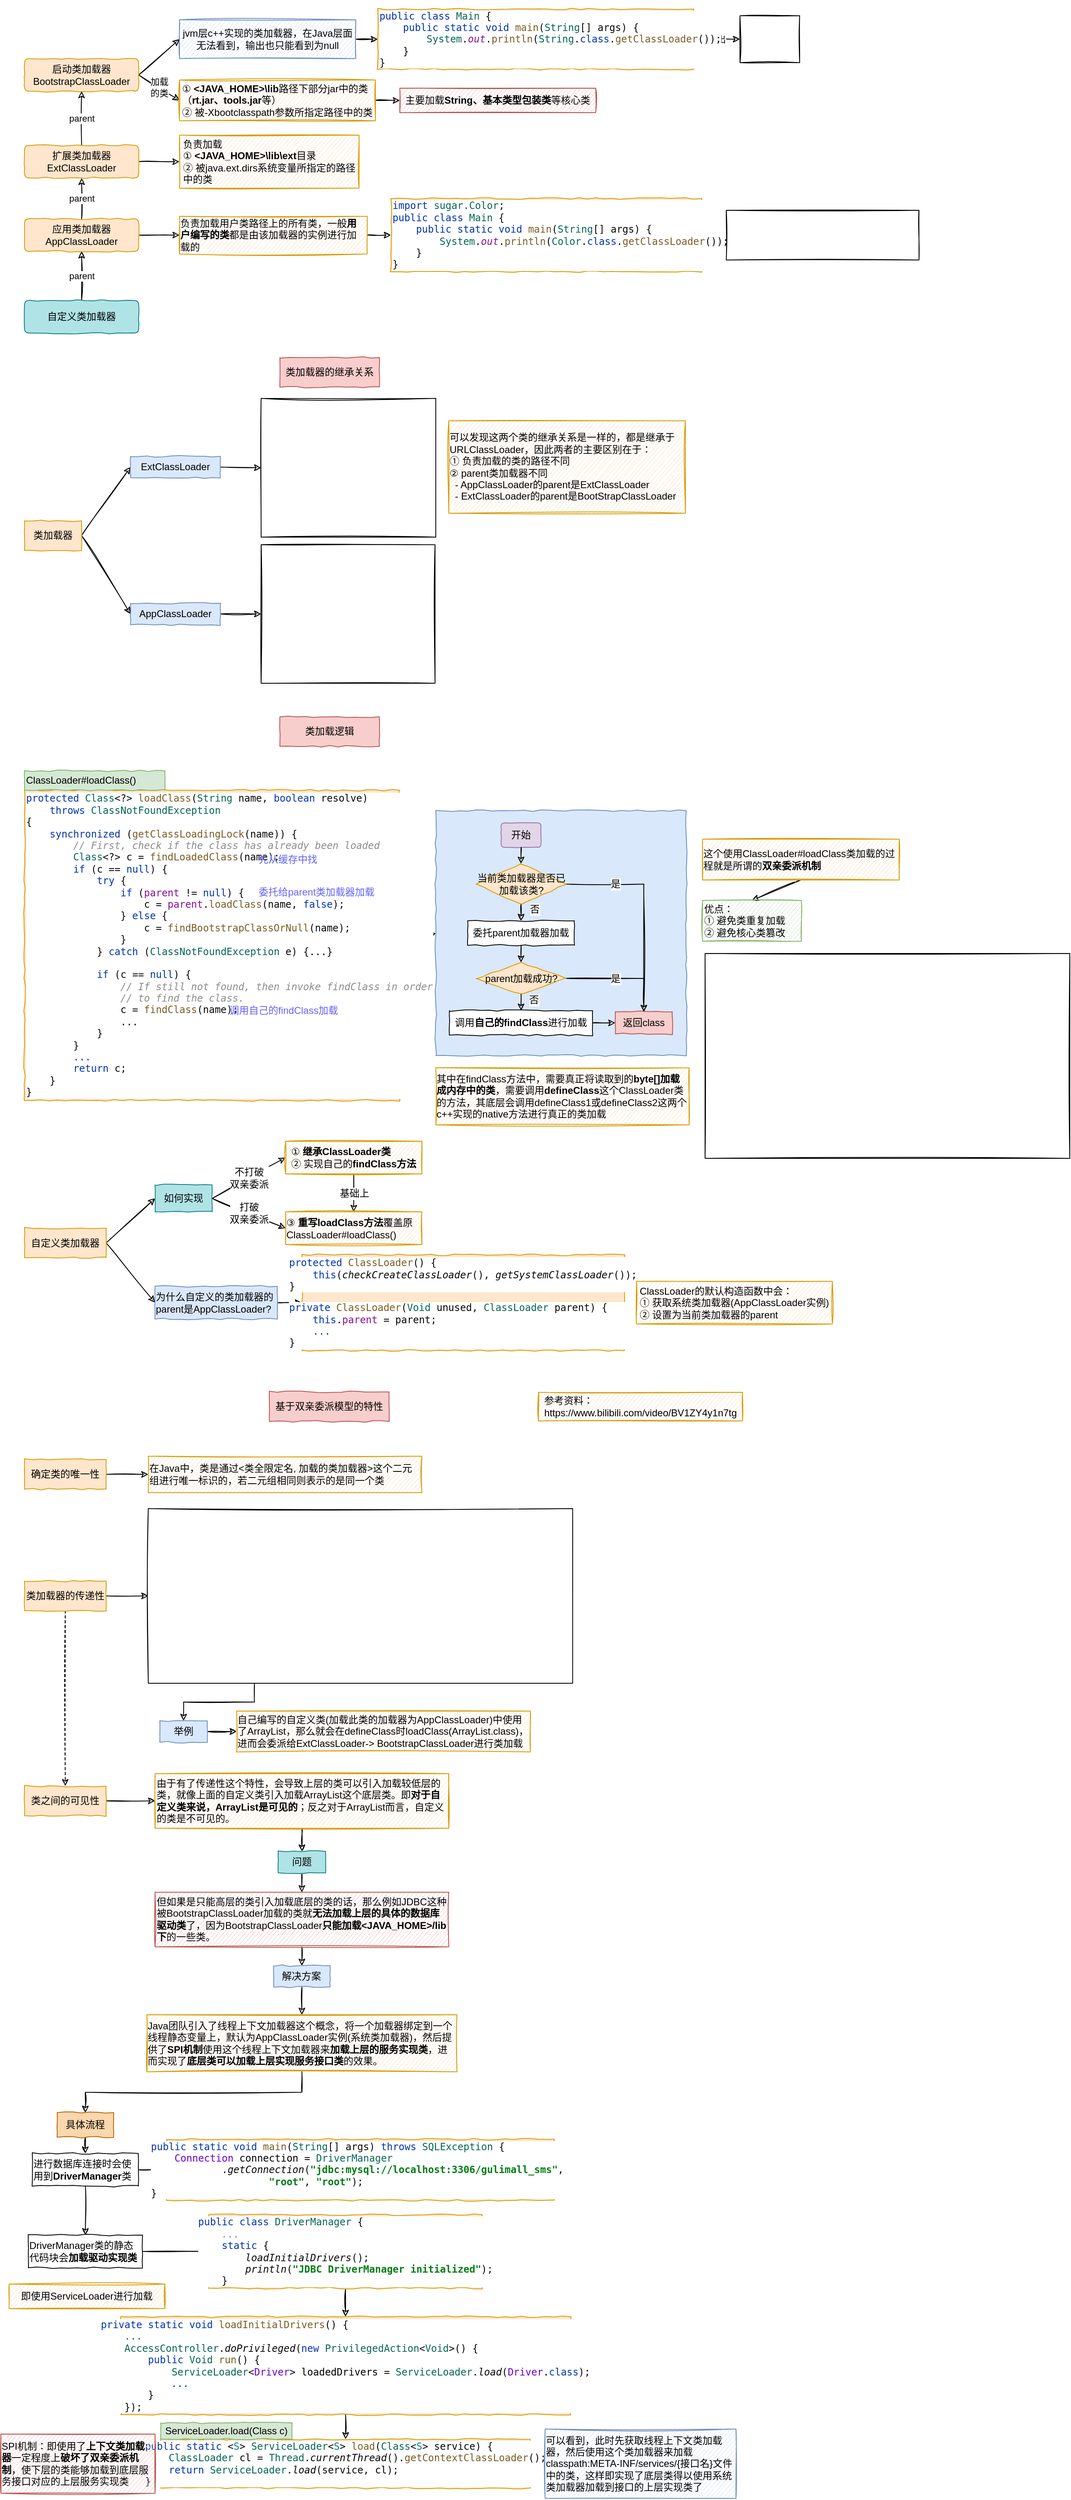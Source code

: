 <mxfile>
    <diagram id="ftux0FwmpLHw2KxXnDP0" name="第 1 页">
        <mxGraphModel dx="1125" dy="665" grid="1" gridSize="10" guides="1" tooltips="1" connect="1" arrows="1" fold="1" page="1" pageScale="1" pageWidth="827" pageHeight="1169" math="0" shadow="0">
            <root>
                <mxCell id="0"/>
                <mxCell id="1" parent="0"/>
                <mxCell id="12" style="edgeStyle=none;sketch=1;html=1;exitX=1;exitY=0.5;exitDx=0;exitDy=0;entryX=0;entryY=0.5;entryDx=0;entryDy=0;fontSize=11;" parent="1" source="2" target="11" edge="1">
                    <mxGeometry relative="1" as="geometry"/>
                </mxCell>
                <mxCell id="2" value="jvm层c++实现的类加载器，在Java层面无法看到，输出也只能看到为null" style="rounded=0;whiteSpace=wrap;html=1;fillColor=#dae8fc;strokeColor=#6c8ebf;comic=1;sketch=1;" parent="1" vertex="1">
                    <mxGeometry x="230" y="36.25" width="216" height="47.5" as="geometry"/>
                </mxCell>
                <mxCell id="10" style="edgeStyle=none;sketch=1;html=1;exitX=1;exitY=0.5;exitDx=0;exitDy=0;entryX=0;entryY=0.5;entryDx=0;entryDy=0;" parent="1" source="3" target="2" edge="1">
                    <mxGeometry relative="1" as="geometry"/>
                </mxCell>
                <mxCell id="16" value="加载&lt;br&gt;的类" style="edgeStyle=none;sketch=1;html=1;exitX=1;exitY=0.5;exitDx=0;exitDy=0;entryX=0;entryY=0.5;entryDx=0;entryDy=0;fontSize=11;" parent="1" source="3" target="15" edge="1">
                    <mxGeometry relative="1" as="geometry"/>
                </mxCell>
                <mxCell id="3" value="&lt;span&gt;启动类加载器&lt;br&gt;BootstrapClassLoader&lt;/span&gt;" style="rounded=1;whiteSpace=wrap;html=1;comic=1;fillColor=#ffe6cc;strokeColor=#d79b00;" parent="1" vertex="1">
                    <mxGeometry x="40" y="83.75" width="140" height="40" as="geometry"/>
                </mxCell>
                <mxCell id="7" value="parent" style="edgeStyle=none;sketch=1;html=1;exitX=0.5;exitY=0;exitDx=0;exitDy=0;entryX=0.5;entryY=1;entryDx=0;entryDy=0;" parent="1" source="4" target="3" edge="1">
                    <mxGeometry relative="1" as="geometry"/>
                </mxCell>
                <mxCell id="20" style="edgeStyle=none;sketch=1;html=1;exitX=1;exitY=0.5;exitDx=0;exitDy=0;entryX=0;entryY=0.5;entryDx=0;entryDy=0;fontSize=11;" parent="1" source="4" target="19" edge="1">
                    <mxGeometry relative="1" as="geometry"/>
                </mxCell>
                <mxCell id="4" value="&lt;span&gt;扩展类加载器&lt;br&gt;ExtClassLoader&lt;/span&gt;" style="rounded=1;whiteSpace=wrap;html=1;comic=1;fillColor=#ffe6cc;strokeColor=#d79b00;" parent="1" vertex="1">
                    <mxGeometry x="40" y="190" width="140" height="40" as="geometry"/>
                </mxCell>
                <mxCell id="6" value="parent" style="edgeStyle=none;html=1;exitX=0.5;exitY=0;exitDx=0;exitDy=0;entryX=0.5;entryY=1;entryDx=0;entryDy=0;sketch=1;" parent="1" source="5" target="4" edge="1">
                    <mxGeometry relative="1" as="geometry"/>
                </mxCell>
                <mxCell id="22" style="edgeStyle=none;sketch=1;html=1;exitX=1;exitY=0.5;exitDx=0;exitDy=0;entryX=0;entryY=0.5;entryDx=0;entryDy=0;fontSize=11;" parent="1" source="5" target="21" edge="1">
                    <mxGeometry relative="1" as="geometry"/>
                </mxCell>
                <mxCell id="5" value="&lt;span&gt;应用类加载器&lt;br&gt;AppClassLoader&lt;/span&gt;" style="rounded=1;whiteSpace=wrap;html=1;comic=1;fillColor=#ffe6cc;strokeColor=#d79b00;" parent="1" vertex="1">
                    <mxGeometry x="40" y="280" width="140" height="40" as="geometry"/>
                </mxCell>
                <mxCell id="9" value="parent" style="edgeStyle=none;sketch=1;html=1;exitX=0.5;exitY=0;exitDx=0;exitDy=0;entryX=0.5;entryY=1;entryDx=0;entryDy=0;" parent="1" source="8" target="5" edge="1">
                    <mxGeometry relative="1" as="geometry"/>
                </mxCell>
                <mxCell id="8" value="自定义类加载器" style="rounded=1;whiteSpace=wrap;html=1;comic=1;fillColor=#b0e3e6;strokeColor=#0e8088;" parent="1" vertex="1">
                    <mxGeometry x="40" y="380" width="140" height="40" as="geometry"/>
                </mxCell>
                <mxCell id="14" value="输出" style="edgeStyle=none;sketch=1;html=1;exitX=1;exitY=0.5;exitDx=0;exitDy=0;entryX=0;entryY=0.5;entryDx=0;entryDy=0;fontSize=11;" parent="1" source="11" target="13" edge="1">
                    <mxGeometry relative="1" as="geometry"/>
                </mxCell>
                <mxCell id="11" value="&lt;pre style=&quot;background-color: rgb(255 , 255 , 255) ; color: rgb(8 , 8 , 8) ; font-family: &amp;#34;consolas&amp;#34; , monospace&quot;&gt;&lt;span style=&quot;color: #0033b3&quot;&gt;public class &lt;/span&gt;&lt;span style=&quot;color: #066555&quot;&gt;Main &lt;/span&gt;{&lt;br&gt;    &lt;span style=&quot;color: #0033b3&quot;&gt;public static void &lt;/span&gt;&lt;span style=&quot;color: #795e26&quot;&gt;main&lt;/span&gt;(&lt;span style=&quot;color: #066555&quot;&gt;String&lt;/span&gt;[] args) {&lt;br&gt;        &lt;span style=&quot;color: #066555&quot;&gt;System&lt;/span&gt;.&lt;span style=&quot;color: #871094 ; font-style: italic&quot;&gt;out&lt;/span&gt;.&lt;span style=&quot;color: #795e26&quot;&gt;println&lt;/span&gt;(&lt;span style=&quot;color: #066555&quot;&gt;String&lt;/span&gt;.&lt;span style=&quot;color: #0033b3&quot;&gt;class&lt;/span&gt;.&lt;span style=&quot;color: #795e26&quot;&gt;getClassLoader&lt;/span&gt;());&lt;br&gt;    }&lt;br&gt;}&lt;/pre&gt;" style="rounded=0;whiteSpace=wrap;html=1;fillColor=#ffe6cc;strokeColor=#d79b00;comic=1;sketch=0;align=left;" parent="1" vertex="1">
                    <mxGeometry x="473" y="23.13" width="387" height="73.75" as="geometry"/>
                </mxCell>
                <mxCell id="13" value="" style="shape=image;imageAspect=0;aspect=fixed;verticalLabelPosition=bottom;verticalAlign=top;comic=1;sketch=1;fontSize=11;image=https://codereaper-image-bed.oss-cn-shenzhen.aliyuncs.com/img/image-20220821231137941.png;imageBorder=default;" parent="1" vertex="1">
                    <mxGeometry x="916.83" y="31.28" width="73.17" height="57.44" as="geometry"/>
                </mxCell>
                <mxCell id="18" style="edgeStyle=none;sketch=1;html=1;exitX=1;exitY=0.5;exitDx=0;exitDy=0;entryX=0;entryY=0.5;entryDx=0;entryDy=0;fontSize=11;" parent="1" source="15" target="17" edge="1">
                    <mxGeometry relative="1" as="geometry"/>
                </mxCell>
                <mxCell id="15" value="&lt;div style=&quot;text-align: left&quot;&gt;①&amp;nbsp;&lt;b&gt;&amp;lt;JAVA_HOME&amp;gt;\lib&lt;/b&gt;路径下部分jar中的类&lt;/div&gt;&lt;div style=&quot;text-align: left&quot;&gt;（&lt;b&gt;rt.jar、tools.jar&lt;/b&gt;等）&lt;/div&gt;&lt;div style=&quot;text-align: left&quot;&gt;&lt;span&gt;②&amp;nbsp;&lt;/span&gt;&lt;span&gt;被-Xbootclasspath参数所指定路径中的类&lt;/span&gt;&lt;/div&gt;" style="rounded=0;whiteSpace=wrap;html=1;fillColor=#ffe6cc;strokeColor=#d79b00;comic=1;sketch=1;" parent="1" vertex="1">
                    <mxGeometry x="230" y="110" width="240" height="50" as="geometry"/>
                </mxCell>
                <mxCell id="17" value="&lt;div style=&quot;text-align: left&quot;&gt;主要加载&lt;b&gt;String、基本类型包装类&lt;/b&gt;等核心类&lt;/div&gt;" style="rounded=0;whiteSpace=wrap;html=1;fillColor=#f8cecc;strokeColor=#b85450;comic=1;sketch=1;" parent="1" vertex="1">
                    <mxGeometry x="500" y="120" width="240" height="30" as="geometry"/>
                </mxCell>
                <mxCell id="19" value="&lt;div style=&quot;text-align: left&quot;&gt;负责加载&lt;/div&gt;&lt;div style=&quot;text-align: left&quot;&gt;①&amp;nbsp;&lt;b&gt;&amp;lt;JAVA_HOME&amp;gt;\lib\ext&lt;/b&gt;目录&lt;/div&gt;&lt;div style=&quot;text-align: left&quot;&gt;②&amp;nbsp;被java.ext.dirs系统变量所指定的路径&lt;/div&gt;&lt;div style=&quot;text-align: left&quot;&gt;中的类&lt;/div&gt;" style="rounded=0;whiteSpace=wrap;html=1;fillColor=#ffe6cc;strokeColor=#d79b00;comic=1;sketch=1;" parent="1" vertex="1">
                    <mxGeometry x="230" y="177.5" width="220" height="65" as="geometry"/>
                </mxCell>
                <mxCell id="24" style="edgeStyle=none;sketch=1;html=1;exitX=1;exitY=0.5;exitDx=0;exitDy=0;entryX=0;entryY=0.5;entryDx=0;entryDy=0;fontSize=11;" parent="1" source="21" target="23" edge="1">
                    <mxGeometry relative="1" as="geometry"/>
                </mxCell>
                <mxCell id="21" value="&lt;div style=&quot;text-align: left&quot;&gt;负责加载用户类路径上的所有类，一般&lt;b&gt;用户编写的类&lt;/b&gt;都是由该加载器的实例进行加载的&lt;/div&gt;" style="rounded=0;whiteSpace=wrap;html=1;fillColor=#ffe6cc;strokeColor=#d79b00;comic=1;sketch=1;" parent="1" vertex="1">
                    <mxGeometry x="230" y="276.88" width="230" height="46.25" as="geometry"/>
                </mxCell>
                <mxCell id="26" style="edgeStyle=none;sketch=1;html=1;exitX=1;exitY=0.5;exitDx=0;exitDy=0;entryX=0;entryY=0.5;entryDx=0;entryDy=0;fontSize=11;" parent="1" source="23" target="25" edge="1">
                    <mxGeometry relative="1" as="geometry"/>
                </mxCell>
                <mxCell id="23" value="&lt;pre style=&quot;background-color: rgb(255 , 255 , 255) ; color: rgb(8 , 8 , 8) ; font-family: &amp;#34;consolas&amp;#34; , monospace&quot;&gt;&lt;pre style=&quot;font-family: &amp;#34;consolas&amp;#34; , monospace&quot;&gt;&lt;span style=&quot;color: #0033b3&quot;&gt;import &lt;/span&gt;&lt;span style=&quot;color: #066555&quot;&gt;sugar.Color&lt;/span&gt;;&lt;br&gt;&lt;span style=&quot;color: #0033b3&quot;&gt;public class &lt;/span&gt;&lt;span style=&quot;color: #066555&quot;&gt;Main &lt;/span&gt;{&lt;br&gt;    &lt;span style=&quot;color: #0033b3&quot;&gt;public static void &lt;/span&gt;&lt;span style=&quot;color: #795e26&quot;&gt;main&lt;/span&gt;(&lt;span style=&quot;color: #066555&quot;&gt;String&lt;/span&gt;[] args) {&lt;br&gt;        &lt;span style=&quot;color: #066555&quot;&gt;System&lt;/span&gt;.&lt;span style=&quot;color: #871094 ; font-style: italic&quot;&gt;out&lt;/span&gt;.&lt;span style=&quot;color: #795e26&quot;&gt;println&lt;/span&gt;(&lt;span style=&quot;color: #066555&quot;&gt;Color&lt;/span&gt;.&lt;span style=&quot;color: #0033b3&quot;&gt;class&lt;/span&gt;.&lt;span style=&quot;color: #795e26&quot;&gt;getClassLoader&lt;/span&gt;());&lt;br&gt;    }&lt;br&gt;}&lt;/pre&gt;&lt;/pre&gt;" style="rounded=0;whiteSpace=wrap;html=1;fillColor=#ffe6cc;strokeColor=#d79b00;comic=1;sketch=0;align=left;" parent="1" vertex="1">
                    <mxGeometry x="489" y="255.07" width="381" height="89.88" as="geometry"/>
                </mxCell>
                <mxCell id="25" value="" style="shape=image;imageAspect=0;aspect=fixed;verticalLabelPosition=bottom;verticalAlign=top;comic=1;sketch=1;fontSize=11;image=https://codereaper-image-bed.oss-cn-shenzhen.aliyuncs.com/img/image-20220821232010542.png;imageBorder=default;" parent="1" vertex="1">
                    <mxGeometry x="900" y="269.57" width="236.22" height="60.88" as="geometry"/>
                </mxCell>
                <mxCell id="27" value="&lt;div style=&quot;text-align: left&quot;&gt;类加载器的继承关系&lt;/div&gt;" style="rounded=0;whiteSpace=wrap;html=1;fillColor=#f8cecc;strokeColor=#b85450;comic=1;sketch=0;" parent="1" vertex="1">
                    <mxGeometry x="353" y="450" width="122" height="36.25" as="geometry"/>
                </mxCell>
                <mxCell id="30" style="edgeStyle=none;sketch=1;html=1;exitX=1;exitY=0.5;exitDx=0;exitDy=0;entryX=0;entryY=0.5;entryDx=0;entryDy=0;fontSize=11;" parent="1" source="28" target="29" edge="1">
                    <mxGeometry relative="1" as="geometry"/>
                </mxCell>
                <mxCell id="34" style="edgeStyle=none;sketch=1;html=1;exitX=1;exitY=0.5;exitDx=0;exitDy=0;entryX=0;entryY=0.5;entryDx=0;entryDy=0;fontSize=11;" parent="1" source="28" target="33" edge="1">
                    <mxGeometry relative="1" as="geometry"/>
                </mxCell>
                <mxCell id="28" value="&lt;div style=&quot;text-align: left&quot;&gt;类加载器&lt;/div&gt;" style="rounded=0;whiteSpace=wrap;html=1;fillColor=#ffe6cc;strokeColor=#d79b00;comic=1;sketch=0;" parent="1" vertex="1">
                    <mxGeometry x="40" y="650" width="70" height="36.25" as="geometry"/>
                </mxCell>
                <mxCell id="32" style="edgeStyle=none;sketch=1;html=1;exitX=1;exitY=0.5;exitDx=0;exitDy=0;entryX=0;entryY=0.5;entryDx=0;entryDy=0;fontSize=11;" parent="1" source="29" target="31" edge="1">
                    <mxGeometry relative="1" as="geometry"/>
                </mxCell>
                <mxCell id="29" value="&lt;div style=&quot;text-align: left&quot;&gt;&lt;span style=&quot;text-align: center&quot;&gt;ExtClassLoader&lt;/span&gt;&lt;br&gt;&lt;/div&gt;" style="rounded=0;whiteSpace=wrap;html=1;fillColor=#dae8fc;strokeColor=#6c8ebf;comic=1;sketch=0;" parent="1" vertex="1">
                    <mxGeometry x="170" y="571" width="110" height="26.25" as="geometry"/>
                </mxCell>
                <mxCell id="31" value="" style="shape=image;imageAspect=0;aspect=fixed;verticalLabelPosition=bottom;verticalAlign=top;comic=1;sketch=1;fontSize=11;image=https://codereaper-image-bed.oss-cn-shenzhen.aliyuncs.com/img/image-20220821232405616.png;imageBorder=default;" parent="1" vertex="1">
                    <mxGeometry x="330" y="500" width="214.04" height="170" as="geometry"/>
                </mxCell>
                <mxCell id="36" style="edgeStyle=none;sketch=1;html=1;exitX=1;exitY=0.5;exitDx=0;exitDy=0;entryX=0;entryY=0.5;entryDx=0;entryDy=0;fontSize=11;" parent="1" source="33" target="35" edge="1">
                    <mxGeometry relative="1" as="geometry"/>
                </mxCell>
                <mxCell id="33" value="&lt;div style=&quot;text-align: left&quot;&gt;&lt;span style=&quot;text-align: center&quot;&gt;AppClassLoader&lt;/span&gt;&lt;br&gt;&lt;/div&gt;" style="rounded=0;whiteSpace=wrap;html=1;fillColor=#dae8fc;strokeColor=#6c8ebf;comic=1;sketch=0;" parent="1" vertex="1">
                    <mxGeometry x="170" y="751.01" width="110" height="26.25" as="geometry"/>
                </mxCell>
                <mxCell id="35" value="" style="shape=image;imageAspect=0;aspect=fixed;verticalLabelPosition=bottom;verticalAlign=top;comic=1;sketch=1;fontSize=11;image=https://codereaper-image-bed.oss-cn-shenzhen.aliyuncs.com/img/image-20220821232452790.png;imageBorder=default;" parent="1" vertex="1">
                    <mxGeometry x="330" y="679.28" width="213.15" height="169.72" as="geometry"/>
                </mxCell>
                <mxCell id="37" value="&lt;div style=&quot;text-align: left&quot;&gt;可以发现这两个类的继承关系是一样的，都是继承于URLClassLoader，因此两者的主要区别在于：&lt;/div&gt;&lt;div style=&quot;text-align: left&quot;&gt;① 负责加载的类的路径不同&lt;/div&gt;&lt;div style=&quot;text-align: left&quot;&gt;② parent类加载器不同&lt;/div&gt;&lt;div style=&quot;text-align: left&quot;&gt;&amp;nbsp; - AppClassLoader的parent是ExtClassLoader&lt;/div&gt;&lt;div style=&quot;text-align: left&quot;&gt;&amp;nbsp; - ExtClassLoader的parent是BootStrapClassLoader&lt;/div&gt;" style="rounded=0;whiteSpace=wrap;html=1;fillColor=#ffe6cc;strokeColor=#d79b00;comic=1;sketch=1;" parent="1" vertex="1">
                    <mxGeometry x="560" y="527.5" width="290" height="113.25" as="geometry"/>
                </mxCell>
                <mxCell id="38" value="&lt;div style=&quot;text-align: left&quot;&gt;类加载逻辑&lt;/div&gt;" style="rounded=0;whiteSpace=wrap;html=1;fillColor=#f8cecc;strokeColor=#b85450;comic=1;sketch=0;" parent="1" vertex="1">
                    <mxGeometry x="353" y="890" width="122" height="36.25" as="geometry"/>
                </mxCell>
                <mxCell id="59" style="rounded=0;sketch=1;html=1;exitX=1;exitY=0.5;exitDx=0;exitDy=0;entryX=0;entryY=0.5;entryDx=0;entryDy=0;fontSize=12;" parent="1" source="39" target="44" edge="1">
                    <mxGeometry relative="1" as="geometry"/>
                </mxCell>
                <mxCell id="39" value="&lt;pre style=&quot;background-color: rgb(255 , 255 , 255) ; font-family: &amp;#34;consolas&amp;#34; , monospace&quot;&gt;&lt;pre style=&quot;font-family: &amp;#34;consolas&amp;#34; , monospace&quot;&gt;&lt;span style=&quot;color: rgb(0 , 51 , 179)&quot;&gt;protected &lt;/span&gt;&lt;span style=&quot;color: rgb(6 , 101 , 85)&quot;&gt;Class&lt;/span&gt;&lt;font color=&quot;#080808&quot; style=&quot;font-size: 12px&quot;&gt;&amp;lt;?&amp;gt; &lt;/font&gt;&lt;span style=&quot;color: rgb(121 , 94 , 38)&quot;&gt;loadClass&lt;/span&gt;&lt;font color=&quot;#080808&quot; style=&quot;font-size: 12px&quot;&gt;(&lt;/font&gt;&lt;span style=&quot;color: rgb(6 , 101 , 85)&quot;&gt;String &lt;/span&gt;&lt;font color=&quot;#080808&quot; style=&quot;font-size: 12px&quot;&gt;name, &lt;/font&gt;&lt;span style=&quot;color: rgb(0 , 51 , 179)&quot;&gt;boolean &lt;/span&gt;&lt;font color=&quot;#080808&quot; style=&quot;font-size: 12px&quot;&gt;resolve)&lt;br&gt;    &lt;/font&gt;&lt;span style=&quot;color: rgb(0 , 51 , 179)&quot;&gt;throws &lt;/span&gt;&lt;span style=&quot;color: rgb(6 , 101 , 85)&quot;&gt;ClassNotFoundException&lt;br&gt;&lt;/span&gt;&lt;font color=&quot;#080808&quot; style=&quot;font-size: 12px&quot;&gt;{&lt;br&gt;    &lt;/font&gt;&lt;span style=&quot;color: rgb(0 , 51 , 179)&quot;&gt;synchronized &lt;/span&gt;&lt;font color=&quot;#080808&quot; style=&quot;font-size: 12px&quot;&gt;(&lt;/font&gt;&lt;span style=&quot;color: rgb(121 , 94 , 38)&quot;&gt;getClassLoadingLock&lt;/span&gt;&lt;font color=&quot;#080808&quot; style=&quot;font-size: 12px&quot;&gt;(name)) {&lt;br&gt;        &lt;/font&gt;&lt;span style=&quot;color: rgb(140 , 140 , 140) ; font-style: italic&quot;&gt;// First, check if the class has already been loaded&lt;br&gt;&lt;/span&gt;&lt;span style=&quot;color: rgb(140 , 140 , 140) ; font-style: italic&quot;&gt;        &lt;/span&gt;&lt;span style=&quot;color: rgb(6 , 101 , 85)&quot;&gt;Class&lt;/span&gt;&lt;font color=&quot;#080808&quot; style=&quot;font-size: 12px&quot;&gt;&amp;lt;?&amp;gt; c = &lt;/font&gt;&lt;span style=&quot;color: rgb(121 , 94 , 38)&quot;&gt;findLoadedClass&lt;/span&gt;&lt;font color=&quot;#080808&quot; style=&quot;font-size: 12px&quot;&gt;(name);&lt;br&gt;        &lt;/font&gt;&lt;span style=&quot;color: rgb(0 , 51 , 179)&quot;&gt;if &lt;/span&gt;&lt;font color=&quot;#080808&quot; style=&quot;font-size: 12px&quot;&gt;(c == &lt;/font&gt;&lt;span style=&quot;color: rgb(0 , 51 , 179)&quot;&gt;null&lt;/span&gt;&lt;font color=&quot;#080808&quot; style=&quot;font-size: 12px&quot;&gt;) {&lt;br&gt;            &lt;/font&gt;&lt;span style=&quot;color: rgb(0 , 51 , 179)&quot;&gt;try &lt;/span&gt;&lt;font color=&quot;#080808&quot; style=&quot;font-size: 12px&quot;&gt;{&lt;br&gt;                &lt;/font&gt;&lt;span style=&quot;color: rgb(0 , 51 , 179)&quot;&gt;if &lt;/span&gt;&lt;font color=&quot;#080808&quot; style=&quot;font-size: 12px&quot;&gt;(&lt;/font&gt;&lt;span style=&quot;color: rgb(135 , 16 , 148)&quot;&gt;parent &lt;/span&gt;&lt;font color=&quot;#080808&quot; style=&quot;font-size: 12px&quot;&gt;!= &lt;/font&gt;&lt;span style=&quot;color: rgb(0 , 51 , 179)&quot;&gt;null&lt;/span&gt;&lt;font color=&quot;#080808&quot; style=&quot;font-size: 12px&quot;&gt;) {&lt;br&gt;                    c = &lt;/font&gt;&lt;span style=&quot;color: rgb(135 , 16 , 148)&quot;&gt;parent&lt;/span&gt;&lt;font color=&quot;#080808&quot; style=&quot;font-size: 12px&quot;&gt;.&lt;/font&gt;&lt;span style=&quot;color: rgb(121 , 94 , 38)&quot;&gt;loadClass&lt;/span&gt;&lt;font color=&quot;#080808&quot; style=&quot;font-size: 12px&quot;&gt;(name, &lt;/font&gt;&lt;span style=&quot;color: rgb(0 , 51 , 179)&quot;&gt;false&lt;/span&gt;&lt;font color=&quot;#080808&quot; style=&quot;font-size: 12px&quot;&gt;);&lt;br&gt;                } &lt;/font&gt;&lt;span style=&quot;color: rgb(0 , 51 , 179)&quot;&gt;else &lt;/span&gt;&lt;font color=&quot;#080808&quot; style=&quot;font-size: 12px&quot;&gt;{&lt;br&gt;                    c = &lt;/font&gt;&lt;span style=&quot;color: rgb(121 , 94 , 38)&quot;&gt;findBootstrapClassOrNull&lt;/span&gt;&lt;font color=&quot;#080808&quot; style=&quot;font-size: 12px&quot;&gt;(name);&lt;br&gt;                }&lt;br&gt;            } &lt;/font&gt;&lt;span style=&quot;color: rgb(0 , 51 , 179)&quot;&gt;catch &lt;/span&gt;&lt;font color=&quot;#080808&quot; style=&quot;font-size: 12px&quot;&gt;(&lt;/font&gt;&lt;span style=&quot;color: rgb(6 , 101 , 85)&quot;&gt;ClassNotFoundException &lt;/span&gt;&lt;font color=&quot;#080808&quot; style=&quot;font-size: 12px&quot;&gt;e) {...}&lt;br&gt;&lt;br&gt;            &lt;/font&gt;&lt;span style=&quot;color: rgb(0 , 51 , 179)&quot;&gt;if &lt;/span&gt;&lt;font color=&quot;#080808&quot; style=&quot;font-size: 12px&quot;&gt;(c == &lt;/font&gt;&lt;span style=&quot;color: rgb(0 , 51 , 179)&quot;&gt;null&lt;/span&gt;&lt;font color=&quot;#080808&quot; style=&quot;font-size: 12px&quot;&gt;) {&lt;br&gt;                &lt;/font&gt;&lt;span style=&quot;color: rgb(140 , 140 , 140) ; font-style: italic&quot;&gt;// If still not found, then invoke findClass in order&lt;br&gt;&lt;/span&gt;&lt;span style=&quot;color: rgb(140 , 140 , 140) ; font-style: italic&quot;&gt;                // to find the class.&lt;/span&gt;&lt;font color=&quot;#080808&quot; style=&quot;font-size: 12px&quot;&gt;&lt;br&gt;                c = &lt;/font&gt;&lt;span style=&quot;color: rgb(121 , 94 , 38)&quot;&gt;findClass&lt;/span&gt;&lt;font color=&quot;#080808&quot; style=&quot;font-size: 12px&quot;&gt;(name);&lt;br&gt;                ...&lt;br&gt;            }&lt;br&gt;        }&lt;br&gt;        &lt;/font&gt;&lt;font color=&quot;#0033b3&quot; style=&quot;font-size: 12px&quot;&gt;...&lt;/font&gt;&lt;font color=&quot;#080808&quot; style=&quot;font-size: 12px&quot;&gt;&lt;br&gt;        &lt;/font&gt;&lt;span style=&quot;color: rgb(0 , 51 , 179)&quot;&gt;return &lt;/span&gt;&lt;font color=&quot;#080808&quot; style=&quot;font-size: 12px&quot;&gt;c;&lt;br&gt;    }&lt;br&gt;}&lt;/font&gt;&lt;/pre&gt;&lt;/pre&gt;" style="rounded=0;whiteSpace=wrap;html=1;fillColor=#ffe6cc;strokeColor=#d79b00;comic=1;sketch=0;align=left;" parent="1" vertex="1">
                    <mxGeometry x="40" y="980" width="460" height="380" as="geometry"/>
                </mxCell>
                <mxCell id="40" value="ClassLoader#loadClass()" style="rounded=0;whiteSpace=wrap;html=1;fillColor=#d5e8d4;strokeColor=#82b366;comic=1;sketch=0;align=left;" parent="1" vertex="1">
                    <mxGeometry x="40" y="956.25" width="172" height="23.75" as="geometry"/>
                </mxCell>
                <mxCell id="41" value="&lt;font color=&quot;#6262fc&quot; style=&quot;font-size: 12px&quot;&gt;先从缓存中找&lt;/font&gt;" style="rounded=0;whiteSpace=wrap;html=1;fillColor=none;strokeColor=none;comic=1;align=left;sketch=1;" parent="1" vertex="1">
                    <mxGeometry x="324.57" y="1055" width="90" height="20" as="geometry"/>
                </mxCell>
                <mxCell id="42" value="&lt;font color=&quot;#6262fc&quot; style=&quot;font-size: 12px&quot;&gt;委托给parent类加载器加载&lt;/font&gt;" style="rounded=0;whiteSpace=wrap;html=1;fillColor=none;strokeColor=none;comic=1;align=left;sketch=1;" parent="1" vertex="1">
                    <mxGeometry x="324.57" y="1090" width="150" height="30" as="geometry"/>
                </mxCell>
                <mxCell id="43" value="&lt;font color=&quot;#6262fc&quot; style=&quot;font-size: 12px&quot;&gt;调用自己的findClass加载&lt;/font&gt;" style="rounded=0;whiteSpace=wrap;html=1;fillColor=none;strokeColor=none;comic=1;align=left;sketch=1;" parent="1" vertex="1">
                    <mxGeometry x="289.38" y="1240" width="140" height="20" as="geometry"/>
                </mxCell>
                <mxCell id="58" value="" style="group" parent="1" vertex="1" connectable="0">
                    <mxGeometry x="544.04" y="1005" width="307" height="300" as="geometry"/>
                </mxCell>
                <mxCell id="44" value="&lt;div style=&quot;text-align: left&quot;&gt;&lt;br&gt;&lt;/div&gt;" style="rounded=0;whiteSpace=wrap;html=1;fillColor=#dae8fc;strokeColor=#6c8ebf;comic=1;sketch=0;" parent="58" vertex="1">
                    <mxGeometry width="307" height="300" as="geometry"/>
                </mxCell>
                <mxCell id="45" value="&lt;div style=&quot;text-align: left&quot;&gt;返回class&lt;/div&gt;" style="rounded=0;whiteSpace=wrap;html=1;comic=1;sketch=0;fillColor=#f8cecc;strokeColor=#b85450;" parent="58" vertex="1">
                    <mxGeometry x="220" y="246.5" width="70" height="27" as="geometry"/>
                </mxCell>
                <mxCell id="46" value="开始" style="rounded=1;whiteSpace=wrap;html=1;comic=1;fillColor=#e1d5e7;strokeColor=#9673a6;" parent="58" vertex="1">
                    <mxGeometry x="80" y="15" width="49" height="30" as="geometry"/>
                </mxCell>
                <mxCell id="49" value="是" style="edgeStyle=orthogonalEdgeStyle;sketch=1;html=1;exitX=1;exitY=0.5;exitDx=0;exitDy=0;entryX=0.5;entryY=0;entryDx=0;entryDy=0;fontSize=12;rounded=0;" parent="58" source="47" target="45" edge="1">
                    <mxGeometry x="-0.52" relative="1" as="geometry">
                        <mxPoint as="offset"/>
                    </mxGeometry>
                </mxCell>
                <mxCell id="47" value="&lt;font style=&quot;font-size: 12px&quot;&gt;当前类加载器是否已加载该类?&lt;/font&gt;" style="rhombus;whiteSpace=wrap;html=1;comic=1;sketch=0;fontSize=11;fillColor=#ffe6cc;strokeColor=#d79b00;" parent="58" vertex="1">
                    <mxGeometry x="49.5" y="65" width="110" height="50" as="geometry"/>
                </mxCell>
                <mxCell id="48" style="edgeStyle=none;sketch=1;html=1;exitX=0.5;exitY=1;exitDx=0;exitDy=0;entryX=0.5;entryY=0;entryDx=0;entryDy=0;fontSize=12;" parent="58" source="46" target="47" edge="1">
                    <mxGeometry relative="1" as="geometry"/>
                </mxCell>
                <mxCell id="50" value="&lt;div style=&quot;text-align: left&quot;&gt;委托parent加载器加载&lt;/div&gt;" style="rounded=0;whiteSpace=wrap;html=1;comic=1;sketch=0;" parent="58" vertex="1">
                    <mxGeometry x="39.13" y="135" width="130.75" height="30" as="geometry"/>
                </mxCell>
                <mxCell id="51" value="否" style="edgeStyle=none;sketch=1;html=1;exitX=0.5;exitY=1;exitDx=0;exitDy=0;entryX=0.5;entryY=0;entryDx=0;entryDy=0;fontSize=12;" parent="58" source="47" target="50" edge="1">
                    <mxGeometry x="-0.334" y="16" relative="1" as="geometry">
                        <mxPoint as="offset"/>
                    </mxGeometry>
                </mxCell>
                <mxCell id="54" value="是" style="edgeStyle=orthogonalEdgeStyle;sketch=1;html=1;exitX=1;exitY=0.5;exitDx=0;exitDy=0;entryX=0.5;entryY=0;entryDx=0;entryDy=0;fontSize=12;rounded=0;" parent="58" source="52" target="45" edge="1">
                    <mxGeometry x="-0.114" relative="1" as="geometry">
                        <mxPoint as="offset"/>
                    </mxGeometry>
                </mxCell>
                <mxCell id="52" value="&lt;font style=&quot;font-size: 12px&quot;&gt;parent加载成功?&lt;/font&gt;" style="rhombus;whiteSpace=wrap;html=1;comic=1;sketch=0;fontSize=11;fillColor=#ffe6cc;strokeColor=#d79b00;" parent="58" vertex="1">
                    <mxGeometry x="49.5" y="186" width="110" height="39" as="geometry"/>
                </mxCell>
                <mxCell id="53" style="edgeStyle=none;sketch=1;html=1;exitX=0.5;exitY=1;exitDx=0;exitDy=0;entryX=0.5;entryY=0;entryDx=0;entryDy=0;fontSize=12;" parent="58" source="50" target="52" edge="1">
                    <mxGeometry relative="1" as="geometry"/>
                </mxCell>
                <mxCell id="57" style="edgeStyle=none;sketch=1;html=1;exitX=1;exitY=0.5;exitDx=0;exitDy=0;entryX=0;entryY=0.5;entryDx=0;entryDy=0;fontSize=12;" parent="58" source="55" target="45" edge="1">
                    <mxGeometry relative="1" as="geometry"/>
                </mxCell>
                <mxCell id="55" value="&lt;div style=&quot;text-align: left&quot;&gt;调用&lt;b&gt;自己的findClass&lt;/b&gt;进行加载&lt;/div&gt;" style="rounded=0;whiteSpace=wrap;html=1;comic=1;sketch=0;" parent="58" vertex="1">
                    <mxGeometry x="16.76" y="245" width="175.49" height="30" as="geometry"/>
                </mxCell>
                <mxCell id="56" value="否" style="edgeStyle=none;sketch=1;html=1;exitX=0.5;exitY=1;exitDx=0;exitDy=0;entryX=0.5;entryY=0;entryDx=0;entryDy=0;fontSize=12;" parent="58" source="52" target="55" edge="1">
                    <mxGeometry x="-0.304" y="15" relative="1" as="geometry">
                        <mxPoint as="offset"/>
                    </mxGeometry>
                </mxCell>
                <mxCell id="60" value="&lt;div style=&quot;text-align: left&quot;&gt;其中在findClass方法中，需要真正将读取到的&lt;b&gt;byte[]加载成内存中的类&lt;/b&gt;，需要调用&lt;b&gt;defineClass&lt;/b&gt;这个ClassLoader类的方法，其底层会调用defineClass1或defineClass2这两个c++实现的native方法进行真正的类加载&lt;/div&gt;" style="rounded=0;whiteSpace=wrap;html=1;fillColor=#ffe6cc;strokeColor=#d79b00;comic=1;sketch=1;" parent="1" vertex="1">
                    <mxGeometry x="544.04" y="1320" width="310.5" height="70" as="geometry"/>
                </mxCell>
                <mxCell id="63" style="edgeStyle=none;rounded=0;sketch=1;html=1;exitX=0.5;exitY=1;exitDx=0;exitDy=0;entryX=0.5;entryY=0;entryDx=0;entryDy=0;fontSize=12;" parent="1" source="61" target="62" edge="1">
                    <mxGeometry relative="1" as="geometry"/>
                </mxCell>
                <mxCell id="61" value="&lt;div style=&quot;text-align: left&quot;&gt;这个使用ClassLoader#loadClass类加载的过程就是所谓的&lt;b&gt;双亲委派机制&lt;/b&gt;&lt;/div&gt;" style="rounded=0;whiteSpace=wrap;html=1;fillColor=#ffe6cc;strokeColor=#d79b00;comic=1;sketch=1;" parent="1" vertex="1">
                    <mxGeometry x="871.04" y="1040" width="241" height="50" as="geometry"/>
                </mxCell>
                <mxCell id="62" value="&lt;div&gt;优点：&lt;/div&gt;&lt;div&gt;①&amp;nbsp;避免类重复加载&lt;/div&gt;&lt;div&gt;②&amp;nbsp;避免核心类篡改&lt;/div&gt;" style="rounded=0;whiteSpace=wrap;html=1;fillColor=#d5e8d4;strokeColor=#82b366;comic=1;sketch=1;align=left;" parent="1" vertex="1">
                    <mxGeometry x="871.04" y="1115" width="121" height="50" as="geometry"/>
                </mxCell>
                <mxCell id="66" style="edgeStyle=none;rounded=0;sketch=1;html=1;exitX=1;exitY=0.5;exitDx=0;exitDy=0;entryX=0;entryY=0.5;entryDx=0;entryDy=0;fontSize=12;" parent="1" source="64" target="65" edge="1">
                    <mxGeometry relative="1" as="geometry"/>
                </mxCell>
                <mxCell id="73" style="edgeStyle=none;rounded=0;sketch=1;html=1;exitX=1;exitY=0.5;exitDx=0;exitDy=0;entryX=0;entryY=0.5;entryDx=0;entryDy=0;fontSize=12;" parent="1" source="64" target="72" edge="1">
                    <mxGeometry relative="1" as="geometry"/>
                </mxCell>
                <mxCell id="64" value="&lt;div style=&quot;text-align: left&quot;&gt;自定义类加载器&lt;/div&gt;" style="rounded=0;whiteSpace=wrap;html=1;fillColor=#ffe6cc;strokeColor=#d79b00;comic=1;sketch=0;" parent="1" vertex="1">
                    <mxGeometry x="40" y="1516.51" width="100" height="36.25" as="geometry"/>
                </mxCell>
                <mxCell id="68" value="不打破&lt;br&gt;双亲委派" style="edgeStyle=none;rounded=0;sketch=1;html=1;exitX=1;exitY=0.5;exitDx=0;exitDy=0;entryX=0;entryY=0.5;entryDx=0;entryDy=0;fontSize=12;" parent="1" source="65" target="67" edge="1">
                    <mxGeometry relative="1" as="geometry"/>
                </mxCell>
                <mxCell id="70" value="打破&lt;br&gt;双亲委派" style="edgeStyle=none;rounded=0;sketch=1;html=1;exitX=1;exitY=0.5;exitDx=0;exitDy=0;entryX=0;entryY=0.5;entryDx=0;entryDy=0;fontSize=12;" parent="1" source="65" target="69" edge="1">
                    <mxGeometry relative="1" as="geometry"/>
                </mxCell>
                <mxCell id="65" value="&lt;div style=&quot;text-align: left&quot;&gt;如何实现&lt;/div&gt;" style="rounded=0;whiteSpace=wrap;html=1;fillColor=#b0e3e6;strokeColor=#0e8088;comic=1;sketch=0;" parent="1" vertex="1">
                    <mxGeometry x="200" y="1463.51" width="70" height="33" as="geometry"/>
                </mxCell>
                <mxCell id="71" value="基础上" style="edgeStyle=none;rounded=0;sketch=1;html=1;exitX=0.5;exitY=1;exitDx=0;exitDy=0;entryX=0.5;entryY=0;entryDx=0;entryDy=0;fontSize=12;" parent="1" source="67" target="69" edge="1">
                    <mxGeometry relative="1" as="geometry"/>
                </mxCell>
                <mxCell id="67" value="&lt;div style=&quot;text-align: left&quot;&gt;①&amp;nbsp;&lt;b&gt;继承ClassLoader类&lt;/b&gt;&lt;/div&gt;&lt;div style=&quot;text-align: left&quot;&gt;② 实现自己的&lt;b&gt;findClass方法&lt;/b&gt;&lt;/div&gt;" style="rounded=0;whiteSpace=wrap;html=1;fillColor=#ffe6cc;strokeColor=#d79b00;comic=1;sketch=1;" parent="1" vertex="1">
                    <mxGeometry x="360" y="1410" width="167" height="40" as="geometry"/>
                </mxCell>
                <mxCell id="69" value="&lt;div style=&quot;text-align: left&quot;&gt;③ &lt;b&gt;重写loadClass方法&lt;/b&gt;覆盖原ClassLoader#loadClass()&lt;/div&gt;" style="rounded=0;whiteSpace=wrap;html=1;fillColor=#ffe6cc;strokeColor=#d79b00;comic=1;sketch=1;" parent="1" vertex="1">
                    <mxGeometry x="360" y="1496.51" width="167" height="40" as="geometry"/>
                </mxCell>
                <mxCell id="75" style="edgeStyle=none;rounded=0;sketch=1;html=1;exitX=1;exitY=0.5;exitDx=0;exitDy=0;entryX=0;entryY=0.5;entryDx=0;entryDy=0;fontSize=11;" parent="1" source="72" target="74" edge="1">
                    <mxGeometry relative="1" as="geometry"/>
                </mxCell>
                <mxCell id="72" value="&lt;div style=&quot;text-align: left&quot;&gt;为什么自定义的类加载器的parent是AppClassLoader?&lt;/div&gt;" style="rounded=0;whiteSpace=wrap;html=1;fillColor=#dae8fc;strokeColor=#6c8ebf;comic=1;sketch=0;" parent="1" vertex="1">
                    <mxGeometry x="200" y="1587.76" width="150" height="40" as="geometry"/>
                </mxCell>
                <mxCell id="74" value="&lt;div style=&quot;text-align: left&quot;&gt;&lt;pre style=&quot;background-color: rgb(255 , 255 , 255) ; color: rgb(8 , 8 , 8) ; font-family: &amp;#34;consolas&amp;#34; , monospace&quot;&gt;&lt;span style=&quot;color: #0033b3&quot;&gt;protected &lt;/span&gt;&lt;span style=&quot;color: #795e26&quot;&gt;ClassLoader&lt;/span&gt;() {&lt;br&gt;    &lt;span style=&quot;color: #0033b3&quot;&gt;this&lt;/span&gt;(&lt;span style=&quot;font-style: italic&quot;&gt;checkCreateClassLoader&lt;/span&gt;(), &lt;span style=&quot;font-style: italic&quot;&gt;getSystemClassLoader&lt;/span&gt;());&lt;br&gt;}&lt;/pre&gt;&lt;pre style=&quot;background-color: rgb(255 , 255 , 255) ; font-family: &amp;#34;consolas&amp;#34; , monospace&quot;&gt;&lt;pre style=&quot;font-family: &amp;#34;consolas&amp;#34; , monospace&quot;&gt;&lt;span style=&quot;color: rgb(0 , 51 , 179)&quot;&gt;private &lt;/span&gt;&lt;span style=&quot;color: rgb(121 , 94 , 38)&quot;&gt;ClassLoader&lt;/span&gt;&lt;font color=&quot;#080808&quot; style=&quot;font-size: 12px&quot;&gt;(&lt;/font&gt;&lt;span style=&quot;color: rgb(6 , 101 , 85)&quot;&gt;Void &lt;/span&gt;&lt;font color=&quot;#080808&quot; style=&quot;font-size: 12px&quot;&gt;unused, &lt;/font&gt;&lt;span style=&quot;color: rgb(6 , 101 , 85)&quot;&gt;ClassLoader &lt;/span&gt;&lt;font color=&quot;#080808&quot; style=&quot;font-size: 12px&quot;&gt;parent) {&lt;br&gt;    &lt;/font&gt;&lt;span style=&quot;color: rgb(0 , 51 , 179)&quot;&gt;this&lt;/span&gt;&lt;font color=&quot;#080808&quot; style=&quot;font-size: 12px&quot;&gt;.&lt;/font&gt;&lt;span style=&quot;color: rgb(135 , 16 , 148)&quot;&gt;parent &lt;/span&gt;&lt;font color=&quot;#080808&quot; style=&quot;font-size: 12px&quot;&gt;= parent;&lt;br&gt;    &lt;/font&gt;&lt;font color=&quot;#0033b3&quot; style=&quot;font-size: 12px&quot;&gt;...&lt;/font&gt;&lt;font color=&quot;#080808&quot; style=&quot;font-size: 12px&quot;&gt;&lt;br&gt;}&lt;/font&gt;&lt;/pre&gt;&lt;/pre&gt;&lt;/div&gt;" style="rounded=0;whiteSpace=wrap;html=1;fillColor=#ffe6cc;strokeColor=#d79b00;comic=1;sketch=0;" parent="1" vertex="1">
                    <mxGeometry x="380" y="1549.14" width="395" height="117.24" as="geometry"/>
                </mxCell>
                <mxCell id="76" value="&lt;div style=&quot;text-align: left&quot;&gt;ClassLoader的默认构造函数中会：&lt;/div&gt;&lt;div style=&quot;text-align: left&quot;&gt;① 获取系统类加载器(AppClassLoader实例)&lt;/div&gt;&lt;div style=&quot;text-align: left&quot;&gt;② 设置为当前类加载器的parent&lt;/div&gt;" style="rounded=0;whiteSpace=wrap;html=1;fillColor=#ffe6cc;strokeColor=#d79b00;comic=1;sketch=1;" parent="1" vertex="1">
                    <mxGeometry x="790" y="1581.64" width="240" height="52.24" as="geometry"/>
                </mxCell>
                <mxCell id="77" value="" style="shape=image;imageAspect=0;aspect=fixed;verticalLabelPosition=bottom;verticalAlign=top;comic=1;sketch=1;fontSize=11;image=https://codereaper-image-bed.oss-cn-shenzhen.aliyuncs.com/img/image-20220822000442906.png;imageBorder=default;" parent="1" vertex="1">
                    <mxGeometry x="874.04" y="1180" width="447" height="251.01" as="geometry"/>
                </mxCell>
                <mxCell id="78" value="&lt;div style=&quot;text-align: left&quot;&gt;基于双亲委派模型的特性&lt;/div&gt;" style="rounded=0;whiteSpace=wrap;html=1;fillColor=#f8cecc;strokeColor=#b85450;comic=1;sketch=0;" parent="1" vertex="1">
                    <mxGeometry x="340" y="1717" width="147" height="36.25" as="geometry"/>
                </mxCell>
                <mxCell id="79" value="&lt;div style=&quot;text-align: left&quot;&gt;参考资料：&lt;/div&gt;&lt;div style=&quot;text-align: left&quot;&gt;https://www.bilibili.com/video/BV1ZY4y1n7tg&lt;/div&gt;" style="rounded=0;whiteSpace=wrap;html=1;fillColor=#ffe6cc;strokeColor=#d79b00;comic=1;sketch=1;" parent="1" vertex="1">
                    <mxGeometry x="670" y="1717.63" width="250" height="35" as="geometry"/>
                </mxCell>
                <mxCell id="82" style="edgeStyle=none;html=1;exitX=1;exitY=0.5;exitDx=0;exitDy=0;entryX=0;entryY=0.5;entryDx=0;entryDy=0;sketch=1;" parent="1" source="80" target="81" edge="1">
                    <mxGeometry relative="1" as="geometry"/>
                </mxCell>
                <mxCell id="80" value="&lt;div style=&quot;text-align: left&quot;&gt;确定类的唯一性&lt;/div&gt;" style="rounded=0;whiteSpace=wrap;html=1;fillColor=#ffe6cc;strokeColor=#d79b00;comic=1;sketch=0;" parent="1" vertex="1">
                    <mxGeometry x="40" y="1800" width="100" height="36.25" as="geometry"/>
                </mxCell>
                <mxCell id="81" value="&lt;div style=&quot;text-align: left&quot;&gt;在Java中，类是通过&amp;lt;类全限定名, 加载的类加载器&amp;gt;这个二元组进行唯一标识的，若二元组相同则表示的是同一个类&lt;/div&gt;" style="rounded=0;whiteSpace=wrap;html=1;fillColor=#ffe6cc;strokeColor=#d79b00;comic=1;sketch=1;" parent="1" vertex="1">
                    <mxGeometry x="191.75" y="1795.78" width="335.25" height="44.69" as="geometry"/>
                </mxCell>
                <mxCell id="85" style="edgeStyle=none;sketch=1;html=1;exitX=1;exitY=0.5;exitDx=0;exitDy=0;entryX=0;entryY=0.5;entryDx=0;entryDy=0;" parent="1" source="83" target="84" edge="1">
                    <mxGeometry relative="1" as="geometry"/>
                </mxCell>
                <mxCell id="91" style="edgeStyle=orthogonalEdgeStyle;rounded=0;sketch=1;html=1;exitX=0.5;exitY=1;exitDx=0;exitDy=0;entryX=0.5;entryY=0;entryDx=0;entryDy=0;dashed=1;" parent="1" source="83" target="90" edge="1">
                    <mxGeometry relative="1" as="geometry"/>
                </mxCell>
                <mxCell id="83" value="&lt;div style=&quot;text-align: left&quot;&gt;类加载器的传递性&lt;/div&gt;" style="rounded=0;whiteSpace=wrap;html=1;fillColor=#ffe6cc;strokeColor=#d79b00;comic=1;sketch=0;" parent="1" vertex="1">
                    <mxGeometry x="40" y="1948.88" width="100" height="36.25" as="geometry"/>
                </mxCell>
                <mxCell id="88" style="edgeStyle=orthogonalEdgeStyle;sketch=1;html=1;exitX=0.25;exitY=1;exitDx=0;exitDy=0;entryX=0.5;entryY=0;entryDx=0;entryDy=0;rounded=0;" parent="1" source="84" target="87" edge="1">
                    <mxGeometry relative="1" as="geometry"/>
                </mxCell>
                <mxCell id="84" value="" style="shape=image;imageAspect=0;aspect=fixed;verticalLabelPosition=bottom;verticalAlign=top;sketch=1;image=https://codereaper-image-bed.oss-cn-shenzhen.aliyuncs.com/img/image-20220824224809803.png;imageBorder=default;" parent="1" vertex="1">
                    <mxGeometry x="191.75" y="1860" width="520" height="214" as="geometry"/>
                </mxCell>
                <mxCell id="86" value="&lt;div style=&quot;text-align: left&quot;&gt;自己编写的自定义类(加载此类的加载器为AppClassLoader)中使用了ArrayList，那么就会在defineClass时loadClass(ArrayList.class)，进而会委派给ExtClassLoader-&amp;gt; BootstrapClassLoader进行类加载&lt;/div&gt;" style="rounded=0;whiteSpace=wrap;html=1;fillColor=#ffe6cc;strokeColor=#d79b00;comic=1;sketch=1;" parent="1" vertex="1">
                    <mxGeometry x="300" y="2108.13" width="360" height="50" as="geometry"/>
                </mxCell>
                <mxCell id="89" style="edgeStyle=orthogonalEdgeStyle;rounded=0;sketch=1;html=1;exitX=1;exitY=0.5;exitDx=0;exitDy=0;entryX=0;entryY=0.5;entryDx=0;entryDy=0;" parent="1" source="87" target="86" edge="1">
                    <mxGeometry relative="1" as="geometry"/>
                </mxCell>
                <mxCell id="87" value="&lt;div style=&quot;text-align: left&quot;&gt;举例&lt;/div&gt;" style="rounded=0;whiteSpace=wrap;html=1;fillColor=#dae8fc;strokeColor=#6c8ebf;comic=1;sketch=0;" parent="1" vertex="1">
                    <mxGeometry x="205.87" y="2120" width="58.25" height="26.25" as="geometry"/>
                </mxCell>
                <mxCell id="93" style="rounded=0;sketch=1;html=1;exitX=1;exitY=0.5;exitDx=0;exitDy=0;entryX=0;entryY=0.5;entryDx=0;entryDy=0;" parent="1" source="90" target="92" edge="1">
                    <mxGeometry relative="1" as="geometry"/>
                </mxCell>
                <mxCell id="90" value="&lt;div style=&quot;text-align: left&quot;&gt;类之间的可见性&lt;/div&gt;" style="rounded=0;whiteSpace=wrap;html=1;fillColor=#ffe6cc;strokeColor=#d79b00;comic=1;sketch=0;" parent="1" vertex="1">
                    <mxGeometry x="40" y="2200" width="100" height="36.25" as="geometry"/>
                </mxCell>
                <mxCell id="97" style="edgeStyle=none;rounded=0;sketch=1;html=1;exitX=0.5;exitY=1;exitDx=0;exitDy=0;entryX=0.5;entryY=0;entryDx=0;entryDy=0;" parent="1" source="92" target="95" edge="1">
                    <mxGeometry relative="1" as="geometry"/>
                </mxCell>
                <mxCell id="92" value="&lt;div&gt;由于有了传递性这个特性，会导致上层的类可以引入加载较低层的类，就像上面的自定义类引入加载ArrayList这个底层类。即&lt;b&gt;对于自定义类来说，ArrayList是可见的&lt;/b&gt;；反之对于ArrayList而言，自定义的类是不可见的。&lt;/div&gt;" style="rounded=0;whiteSpace=wrap;html=1;fillColor=#ffe6cc;strokeColor=#d79b00;comic=1;sketch=1;align=left;" parent="1" vertex="1">
                    <mxGeometry x="200" y="2184.69" width="360" height="66.88" as="geometry"/>
                </mxCell>
                <mxCell id="100" style="edgeStyle=none;rounded=0;sketch=1;html=1;exitX=0.5;exitY=1;exitDx=0;exitDy=0;entryX=0.5;entryY=0;entryDx=0;entryDy=0;" parent="1" source="94" target="99" edge="1">
                    <mxGeometry relative="1" as="geometry"/>
                </mxCell>
                <mxCell id="94" value="但如果是只能高层的类引入加载底层的类的话，那么例如JDBC这种被BootstrapClassLoader加载的类就&lt;b&gt;无法加载上层的具体的数据库驱动类&lt;/b&gt;了，因为BootstrapClassLoader&lt;b&gt;只能加载&amp;lt;JAVA_HOME&amp;gt;/lib下&lt;/b&gt;的一些类。" style="rounded=0;whiteSpace=wrap;html=1;fillColor=#f8cecc;strokeColor=#b85450;comic=1;sketch=1;align=left;" parent="1" vertex="1">
                    <mxGeometry x="200" y="2330" width="360" height="66.88" as="geometry"/>
                </mxCell>
                <mxCell id="98" style="edgeStyle=none;rounded=0;sketch=1;html=1;exitX=0.5;exitY=1;exitDx=0;exitDy=0;entryX=0.5;entryY=0;entryDx=0;entryDy=0;" parent="1" source="95" target="94" edge="1">
                    <mxGeometry relative="1" as="geometry"/>
                </mxCell>
                <mxCell id="95" value="&lt;div style=&quot;text-align: left&quot;&gt;问题&lt;/div&gt;" style="rounded=0;whiteSpace=wrap;html=1;fillColor=#b0e3e6;strokeColor=#0e8088;comic=1;sketch=0;" parent="1" vertex="1">
                    <mxGeometry x="350.87" y="2280" width="58.25" height="26.25" as="geometry"/>
                </mxCell>
                <mxCell id="102" style="edgeStyle=none;rounded=0;sketch=1;html=1;exitX=0.5;exitY=1;exitDx=0;exitDy=0;entryX=0.5;entryY=0;entryDx=0;entryDy=0;" parent="1" source="99" target="101" edge="1">
                    <mxGeometry relative="1" as="geometry"/>
                </mxCell>
                <mxCell id="99" value="&lt;div style=&quot;text-align: left&quot;&gt;解决方案&lt;/div&gt;" style="rounded=0;whiteSpace=wrap;html=1;fillColor=#dae8fc;strokeColor=#6c8ebf;comic=1;sketch=0;" parent="1" vertex="1">
                    <mxGeometry x="345.44" y="2420" width="69.13" height="26.25" as="geometry"/>
                </mxCell>
                <mxCell id="104" style="edgeStyle=orthogonalEdgeStyle;rounded=0;sketch=1;html=1;exitX=0.5;exitY=1;exitDx=0;exitDy=0;entryX=0.5;entryY=0;entryDx=0;entryDy=0;" parent="1" source="101" target="103" edge="1">
                    <mxGeometry relative="1" as="geometry"/>
                </mxCell>
                <mxCell id="101" value="&lt;div style=&quot;text-align: left&quot;&gt;Java团队引入了线程上下文加载器这个概念，将一个加载器绑定到一个线程静态变量上，默认为AppClassLoader实例(系统类加载器)，然后提供了&lt;b&gt;SPI机制&lt;/b&gt;使用这个线程上下文加载器来&lt;b&gt;加载上层的服务实现类&lt;/b&gt;，进而实现了&lt;b&gt;底层类可以加载上层实现服务接口类&lt;/b&gt;的效果。&lt;/div&gt;" style="rounded=0;whiteSpace=wrap;html=1;fillColor=#ffe6cc;strokeColor=#d79b00;comic=1;sketch=1;" parent="1" vertex="1">
                    <mxGeometry x="189.99" y="2480" width="380" height="70" as="geometry"/>
                </mxCell>
                <mxCell id="106" style="edgeStyle=orthogonalEdgeStyle;rounded=0;sketch=1;html=1;exitX=0.5;exitY=1;exitDx=0;exitDy=0;entryX=0.5;entryY=0;entryDx=0;entryDy=0;" parent="1" source="103" target="105" edge="1">
                    <mxGeometry relative="1" as="geometry"/>
                </mxCell>
                <mxCell id="103" value="&lt;div style=&quot;text-align: left&quot;&gt;具体流程&lt;/div&gt;" style="rounded=0;whiteSpace=wrap;html=1;fillColor=#fad7ac;strokeColor=#b46504;comic=1;sketch=0;" parent="1" vertex="1">
                    <mxGeometry x="80" y="2600" width="69.13" height="30" as="geometry"/>
                </mxCell>
                <mxCell id="108" style="edgeStyle=orthogonalEdgeStyle;rounded=0;sketch=1;html=1;exitX=1;exitY=0.5;exitDx=0;exitDy=0;entryX=0;entryY=0.5;entryDx=0;entryDy=0;fontSize=11;" parent="1" source="105" target="107" edge="1">
                    <mxGeometry relative="1" as="geometry"/>
                </mxCell>
                <mxCell id="110" style="edgeStyle=orthogonalEdgeStyle;rounded=0;sketch=1;html=1;exitX=0.5;exitY=1;exitDx=0;exitDy=0;entryX=0.5;entryY=0;entryDx=0;entryDy=0;fontSize=11;" parent="1" source="105" target="109" edge="1">
                    <mxGeometry relative="1" as="geometry"/>
                </mxCell>
                <mxCell id="105" value="&lt;div style=&quot;text-align: left&quot;&gt;进行数据库连接时会使用到&lt;b&gt;DriverManager&lt;/b&gt;类&lt;/div&gt;" style="rounded=0;whiteSpace=wrap;html=1;comic=1;sketch=0;" parent="1" vertex="1">
                    <mxGeometry x="49.57" y="2650" width="130" height="40" as="geometry"/>
                </mxCell>
                <mxCell id="107" value="&lt;div style=&quot;text-align: left&quot;&gt;&lt;pre style=&quot;background-color: rgb(255 , 255 , 255) ; color: rgb(8 , 8 , 8) ; font-family: &amp;#34;consolas&amp;#34; , monospace&quot;&gt;&lt;span style=&quot;color: #0033b3&quot;&gt;public static void &lt;/span&gt;&lt;span style=&quot;color: #795e26&quot;&gt;main&lt;/span&gt;(&lt;span style=&quot;color: #066555&quot;&gt;String&lt;/span&gt;[] args) &lt;span style=&quot;color: #0033b3&quot;&gt;throws &lt;/span&gt;&lt;span style=&quot;color: #066555&quot;&gt;SQLException &lt;/span&gt;{&lt;br&gt;    &lt;span style=&quot;color: #6c00d5&quot;&gt;Connection &lt;/span&gt;&lt;span style=&quot;color: #000000&quot;&gt;connection &lt;/span&gt;= &lt;span style=&quot;color: #066555&quot;&gt;DriverManager&lt;br&gt;&lt;/span&gt;&lt;span style=&quot;color: #066555&quot;&gt;            &lt;/span&gt;.&lt;span style=&quot;font-style: italic&quot;&gt;getConnection&lt;/span&gt;(&lt;span style=&quot;color: #067d17 ; font-weight: bold&quot;&gt;&quot;jdbc:mysql://localhost:3306/gulimall_sms&quot;&lt;/span&gt;, &lt;br&gt;                    &lt;span style=&quot;color: #067d17 ; font-weight: bold&quot;&gt;&quot;root&quot;&lt;/span&gt;, &lt;span style=&quot;color: #067d17 ; font-weight: bold&quot;&gt;&quot;root&quot;&lt;/span&gt;);&lt;br&gt;}&lt;/pre&gt;&lt;/div&gt;" style="rounded=0;whiteSpace=wrap;html=1;comic=1;sketch=0;fillColor=#ffe6cc;strokeColor=#d79b00;" parent="1" vertex="1">
                    <mxGeometry x="214.25" y="2632.5" width="475" height="75" as="geometry"/>
                </mxCell>
                <mxCell id="114" style="edgeStyle=orthogonalEdgeStyle;rounded=0;sketch=1;html=1;exitX=1;exitY=0.5;exitDx=0;exitDy=0;entryX=0;entryY=0.5;entryDx=0;entryDy=0;fontSize=11;" parent="1" source="109" target="112" edge="1">
                    <mxGeometry relative="1" as="geometry"/>
                </mxCell>
                <mxCell id="109" value="&lt;div style=&quot;text-align: left&quot;&gt;DriverManager类的静态代码块会&lt;b&gt;加载驱动实现类&lt;/b&gt;&lt;/div&gt;" style="rounded=0;whiteSpace=wrap;html=1;comic=1;sketch=0;" parent="1" vertex="1">
                    <mxGeometry x="44.57" y="2750" width="140" height="40" as="geometry"/>
                </mxCell>
                <mxCell id="111" value="&lt;div style=&quot;text-align: left&quot;&gt;即使用ServiceLoader进行加载&lt;/div&gt;" style="rounded=0;whiteSpace=wrap;html=1;fillColor=#ffe6cc;strokeColor=#d79b00;comic=1;sketch=1;" parent="1" vertex="1">
                    <mxGeometry x="21.12" y="2810" width="190.88" height="30" as="geometry"/>
                </mxCell>
                <mxCell id="116" style="edgeStyle=orthogonalEdgeStyle;rounded=0;sketch=1;html=1;exitX=0.5;exitY=1;exitDx=0;exitDy=0;entryX=0.5;entryY=0;entryDx=0;entryDy=0;fontSize=11;" parent="1" source="112" target="115" edge="1">
                    <mxGeometry relative="1" as="geometry"/>
                </mxCell>
                <mxCell id="112" value="&lt;div style=&quot;text-align: left ; font-size: 11px&quot;&gt;&lt;pre style=&quot;background-color: rgb(255 , 255 , 255) ; color: rgb(8 , 8 , 8) ; font-family: &amp;#34;consolas&amp;#34; , monospace ; font-size: 12px&quot;&gt;&lt;pre style=&quot;font-family: &amp;#34;consolas&amp;#34; , monospace&quot;&gt;&lt;span style=&quot;color: #0033b3&quot;&gt;public class &lt;/span&gt;&lt;span style=&quot;color: #066555&quot;&gt;DriverManager &lt;/span&gt;{&lt;br&gt;&lt;span style=&quot;color: #8c8c8c ; font-style: italic&quot;&gt;    ...&lt;br&gt;&lt;/span&gt;&lt;span style=&quot;color: #8c8c8c ; font-style: italic&quot;&gt;    &lt;/span&gt;&lt;span style=&quot;color: #0033b3&quot;&gt;static &lt;/span&gt;{&lt;br&gt;        &lt;span style=&quot;font-style: italic&quot;&gt;loadInitialDrivers&lt;/span&gt;();&lt;br&gt;        &lt;span style=&quot;font-style: italic&quot;&gt;println&lt;/span&gt;(&lt;span style=&quot;color: #067d17 ; font-weight: bold&quot;&gt;&quot;JDBC DriverManager initialized&quot;&lt;/span&gt;);&lt;br&gt;    }&lt;/pre&gt;&lt;/pre&gt;&lt;/div&gt;" style="rounded=0;whiteSpace=wrap;html=1;comic=1;sketch=0;fillColor=#ffe6cc;strokeColor=#d79b00;" parent="1" vertex="1">
                    <mxGeometry x="266" y="2725" width="335" height="90" as="geometry"/>
                </mxCell>
                <mxCell id="118" style="edgeStyle=orthogonalEdgeStyle;rounded=0;sketch=1;html=1;exitX=0.5;exitY=1;exitDx=0;exitDy=0;fontSize=11;" parent="1" source="115" target="117" edge="1">
                    <mxGeometry relative="1" as="geometry"/>
                </mxCell>
                <mxCell id="115" value="&lt;div style=&quot;text-align: left ; font-size: 11px&quot;&gt;&lt;pre style=&quot;background-color: rgb(255 , 255 , 255) ; font-family: &amp;#34;consolas&amp;#34; , monospace&quot;&gt;&lt;pre style=&quot;font-family: &amp;#34;consolas&amp;#34; , monospace ; font-size: 12px&quot;&gt;&lt;pre style=&quot;font-family: &amp;#34;consolas&amp;#34; , monospace&quot;&gt;&lt;span style=&quot;color: rgb(0 , 51 , 179)&quot;&gt;private static void &lt;/span&gt;&lt;span style=&quot;color: rgb(121 , 94 , 38)&quot;&gt;loadInitialDrivers&lt;/span&gt;&lt;font color=&quot;#080808&quot; style=&quot;font-size: 12px&quot;&gt;() {&lt;br&gt;    &lt;/font&gt;&lt;font color=&quot;#066555&quot; style=&quot;font-size: 12px&quot;&gt;...&lt;/font&gt;&lt;span style=&quot;color: rgb(140 , 140 , 140) ; font-style: italic&quot;&gt;&lt;br&gt;&lt;/span&gt;&lt;span style=&quot;color: rgb(140 , 140 , 140) ; font-style: italic&quot;&gt;    &lt;/span&gt;&lt;span style=&quot;color: rgb(6 , 101 , 85)&quot;&gt;AccessController&lt;/span&gt;&lt;font color=&quot;#080808&quot; style=&quot;font-size: 12px&quot;&gt;.&lt;/font&gt;&lt;span style=&quot;color: rgb(8 , 8 , 8) ; font-style: italic&quot;&gt;doPrivileged&lt;/span&gt;&lt;font color=&quot;#080808&quot; style=&quot;font-size: 12px&quot;&gt;(&lt;/font&gt;&lt;span style=&quot;color: rgb(0 , 51 , 179)&quot;&gt;new &lt;/span&gt;&lt;span style=&quot;color: rgb(6 , 101 , 85)&quot;&gt;PrivilegedAction&lt;/span&gt;&lt;font color=&quot;#080808&quot; style=&quot;font-size: 12px&quot;&gt;&amp;lt;&lt;/font&gt;&lt;span style=&quot;color: rgb(6 , 101 , 85)&quot;&gt;Void&lt;/span&gt;&lt;font color=&quot;#080808&quot; style=&quot;font-size: 12px&quot;&gt;&amp;gt;() {&lt;br&gt;        &lt;/font&gt;&lt;span style=&quot;color: rgb(0 , 51 , 179)&quot;&gt;public &lt;/span&gt;&lt;span style=&quot;color: rgb(6 , 101 , 85)&quot;&gt;Void &lt;/span&gt;&lt;span style=&quot;color: rgb(121 , 94 , 38)&quot;&gt;run&lt;/span&gt;&lt;font color=&quot;#080808&quot; style=&quot;font-size: 12px&quot;&gt;() {&lt;br&gt;            &lt;/font&gt;&lt;span style=&quot;color: rgb(6 , 101 , 85)&quot;&gt;ServiceLoader&lt;/span&gt;&lt;font color=&quot;#080808&quot; style=&quot;font-size: 12px&quot;&gt;&amp;lt;&lt;/font&gt;&lt;span style=&quot;color: rgb(108 , 0 , 213)&quot;&gt;Driver&lt;/span&gt;&lt;font color=&quot;#080808&quot; style=&quot;font-size: 12px&quot;&gt;&amp;gt; &lt;/font&gt;&lt;span style=&quot;color: rgb(0 , 0 , 0)&quot;&gt;loadedDrivers &lt;/span&gt;&lt;font color=&quot;#080808&quot; style=&quot;font-size: 12px&quot;&gt;= &lt;/font&gt;&lt;span style=&quot;color: rgb(6 , 101 , 85)&quot;&gt;ServiceLoader&lt;/span&gt;&lt;font color=&quot;#080808&quot; style=&quot;font-size: 12px&quot;&gt;.&lt;/font&gt;&lt;span style=&quot;color: rgb(8 , 8 , 8) ; font-style: italic&quot;&gt;load&lt;/span&gt;&lt;font color=&quot;#080808&quot; style=&quot;font-size: 12px&quot;&gt;(&lt;/font&gt;&lt;span style=&quot;color: rgb(108 , 0 , 213)&quot;&gt;Driver&lt;/span&gt;&lt;font color=&quot;#080808&quot; style=&quot;font-size: 12px&quot;&gt;.&lt;/font&gt;&lt;span style=&quot;color: rgb(0 , 51 , 179)&quot;&gt;class&lt;/span&gt;&lt;font color=&quot;#080808&quot; style=&quot;font-size: 12px&quot;&gt;);&lt;br&gt;            &lt;/font&gt;&lt;span style=&quot;font-style: italic&quot;&gt;&lt;font color=&quot;#0033b3&quot; style=&quot;font-size: 12px&quot;&gt;...&lt;/font&gt;&lt;/span&gt;&lt;font color=&quot;#080808&quot; style=&quot;font-size: 12px&quot;&gt;&lt;br&gt;        }&lt;br&gt;    });&lt;/font&gt;&lt;/pre&gt;&lt;/pre&gt;&lt;/pre&gt;&lt;/div&gt;" style="rounded=0;whiteSpace=wrap;html=1;comic=1;sketch=0;fillColor=#ffe6cc;strokeColor=#d79b00;" parent="1" vertex="1">
                    <mxGeometry x="158" y="2850" width="551" height="120" as="geometry"/>
                </mxCell>
                <mxCell id="117" value="&lt;div style=&quot;text-align: left ; font-size: 11px&quot;&gt;&lt;pre style=&quot;background-color: rgb(255 , 255 , 255) ; font-family: &amp;#34;consolas&amp;#34; , monospace&quot;&gt;&lt;pre style=&quot;font-family: &amp;#34;consolas&amp;#34; , monospace&quot;&gt;&lt;pre style=&quot;font-family: &amp;#34;consolas&amp;#34; , monospace ; font-size: 12px&quot;&gt;&lt;pre style=&quot;color: rgb(8 , 8 , 8) ; font-family: &amp;#34;consolas&amp;#34; , monospace&quot;&gt;&lt;span style=&quot;color: #0033b3&quot;&gt;public static &lt;/span&gt;&amp;lt;&lt;span style=&quot;color: #007e8a&quot;&gt;S&lt;/span&gt;&amp;gt; &lt;span style=&quot;color: #066555&quot;&gt;ServiceLoader&lt;/span&gt;&amp;lt;&lt;span style=&quot;color: #007e8a&quot;&gt;S&lt;/span&gt;&amp;gt; &lt;span style=&quot;color: #795e26&quot;&gt;load&lt;/span&gt;(&lt;span style=&quot;color: #066555&quot;&gt;Class&lt;/span&gt;&amp;lt;&lt;span style=&quot;color: #007e8a&quot;&gt;S&lt;/span&gt;&amp;gt; service) {&lt;br&gt;    &lt;span style=&quot;color: #066555&quot;&gt;ClassLoader &lt;/span&gt;&lt;span style=&quot;color: #000000&quot;&gt;cl &lt;/span&gt;= &lt;span style=&quot;color: #066555&quot;&gt;Thread&lt;/span&gt;.&lt;span style=&quot;font-style: italic&quot;&gt;currentThread&lt;/span&gt;().&lt;span style=&quot;color: #795e26&quot;&gt;getContextClassLoader&lt;/span&gt;();&lt;br&gt;    &lt;span style=&quot;color: #0033b3&quot;&gt;return &lt;/span&gt;&lt;span style=&quot;color: #066555&quot;&gt;ServiceLoader&lt;/span&gt;.&lt;span style=&quot;font-style: italic&quot;&gt;load&lt;/span&gt;(service, &lt;span style=&quot;color: #000000&quot;&gt;cl&lt;/span&gt;);&lt;br&gt;}&lt;/pre&gt;&lt;/pre&gt;&lt;/pre&gt;&lt;/pre&gt;&lt;/div&gt;" style="rounded=0;whiteSpace=wrap;html=1;comic=1;sketch=0;fillColor=#ffe6cc;strokeColor=#d79b00;" parent="1" vertex="1">
                    <mxGeometry x="207" y="3000" width="453" height="60" as="geometry"/>
                </mxCell>
                <mxCell id="119" value="&lt;div style=&quot;text-align: left&quot;&gt;ServiceLoader.load(Class c)&lt;/div&gt;" style="rounded=0;whiteSpace=wrap;html=1;fillColor=#d5e8d4;strokeColor=#82b366;comic=1;sketch=0;" parent="1" vertex="1">
                    <mxGeometry x="207" y="2980" width="161" height="20" as="geometry"/>
                </mxCell>
                <mxCell id="120" value="&lt;div style=&quot;text-align: left&quot;&gt;可以看到，此时先获取线程上下文类加载器，然后使用这个类加载器来加载classpath:META-INF/services/{接口名}文件中的类，这样即实现了底层类得以使用系统类加载器加载到接口的上层实现类了&lt;/div&gt;" style="rounded=0;whiteSpace=wrap;html=1;fillColor=#dae8fc;strokeColor=#6c8ebf;comic=1;sketch=1;" parent="1" vertex="1">
                    <mxGeometry x="678.06" y="2987.5" width="233.88" height="85" as="geometry"/>
                </mxCell>
                <mxCell id="121" value="&lt;div style=&quot;text-align: left&quot;&gt;SPI机制：即使用了&lt;b&gt;上下文类加载器&lt;/b&gt;一定程度上&lt;b&gt;破坏了双亲委派机制&lt;/b&gt;，使下层的类能够加载到底层服务接口对应的上层服务实现类&lt;/div&gt;" style="rounded=0;whiteSpace=wrap;html=1;fillColor=#f8cecc;strokeColor=#b85450;comic=1;sketch=1;" parent="1" vertex="1">
                    <mxGeometry x="11.12" y="2993.75" width="188.88" height="72.5" as="geometry"/>
                </mxCell>
            </root>
        </mxGraphModel>
    </diagram>
</mxfile>